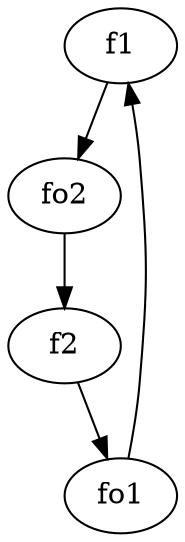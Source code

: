 strict digraph  {
f1;
f2;
fo1;
fo2;
f1 -> fo2  [weight=2];
f2 -> fo1  [weight=2];
fo1 -> f1  [weight=2];
fo2 -> f2  [weight=2];
}
